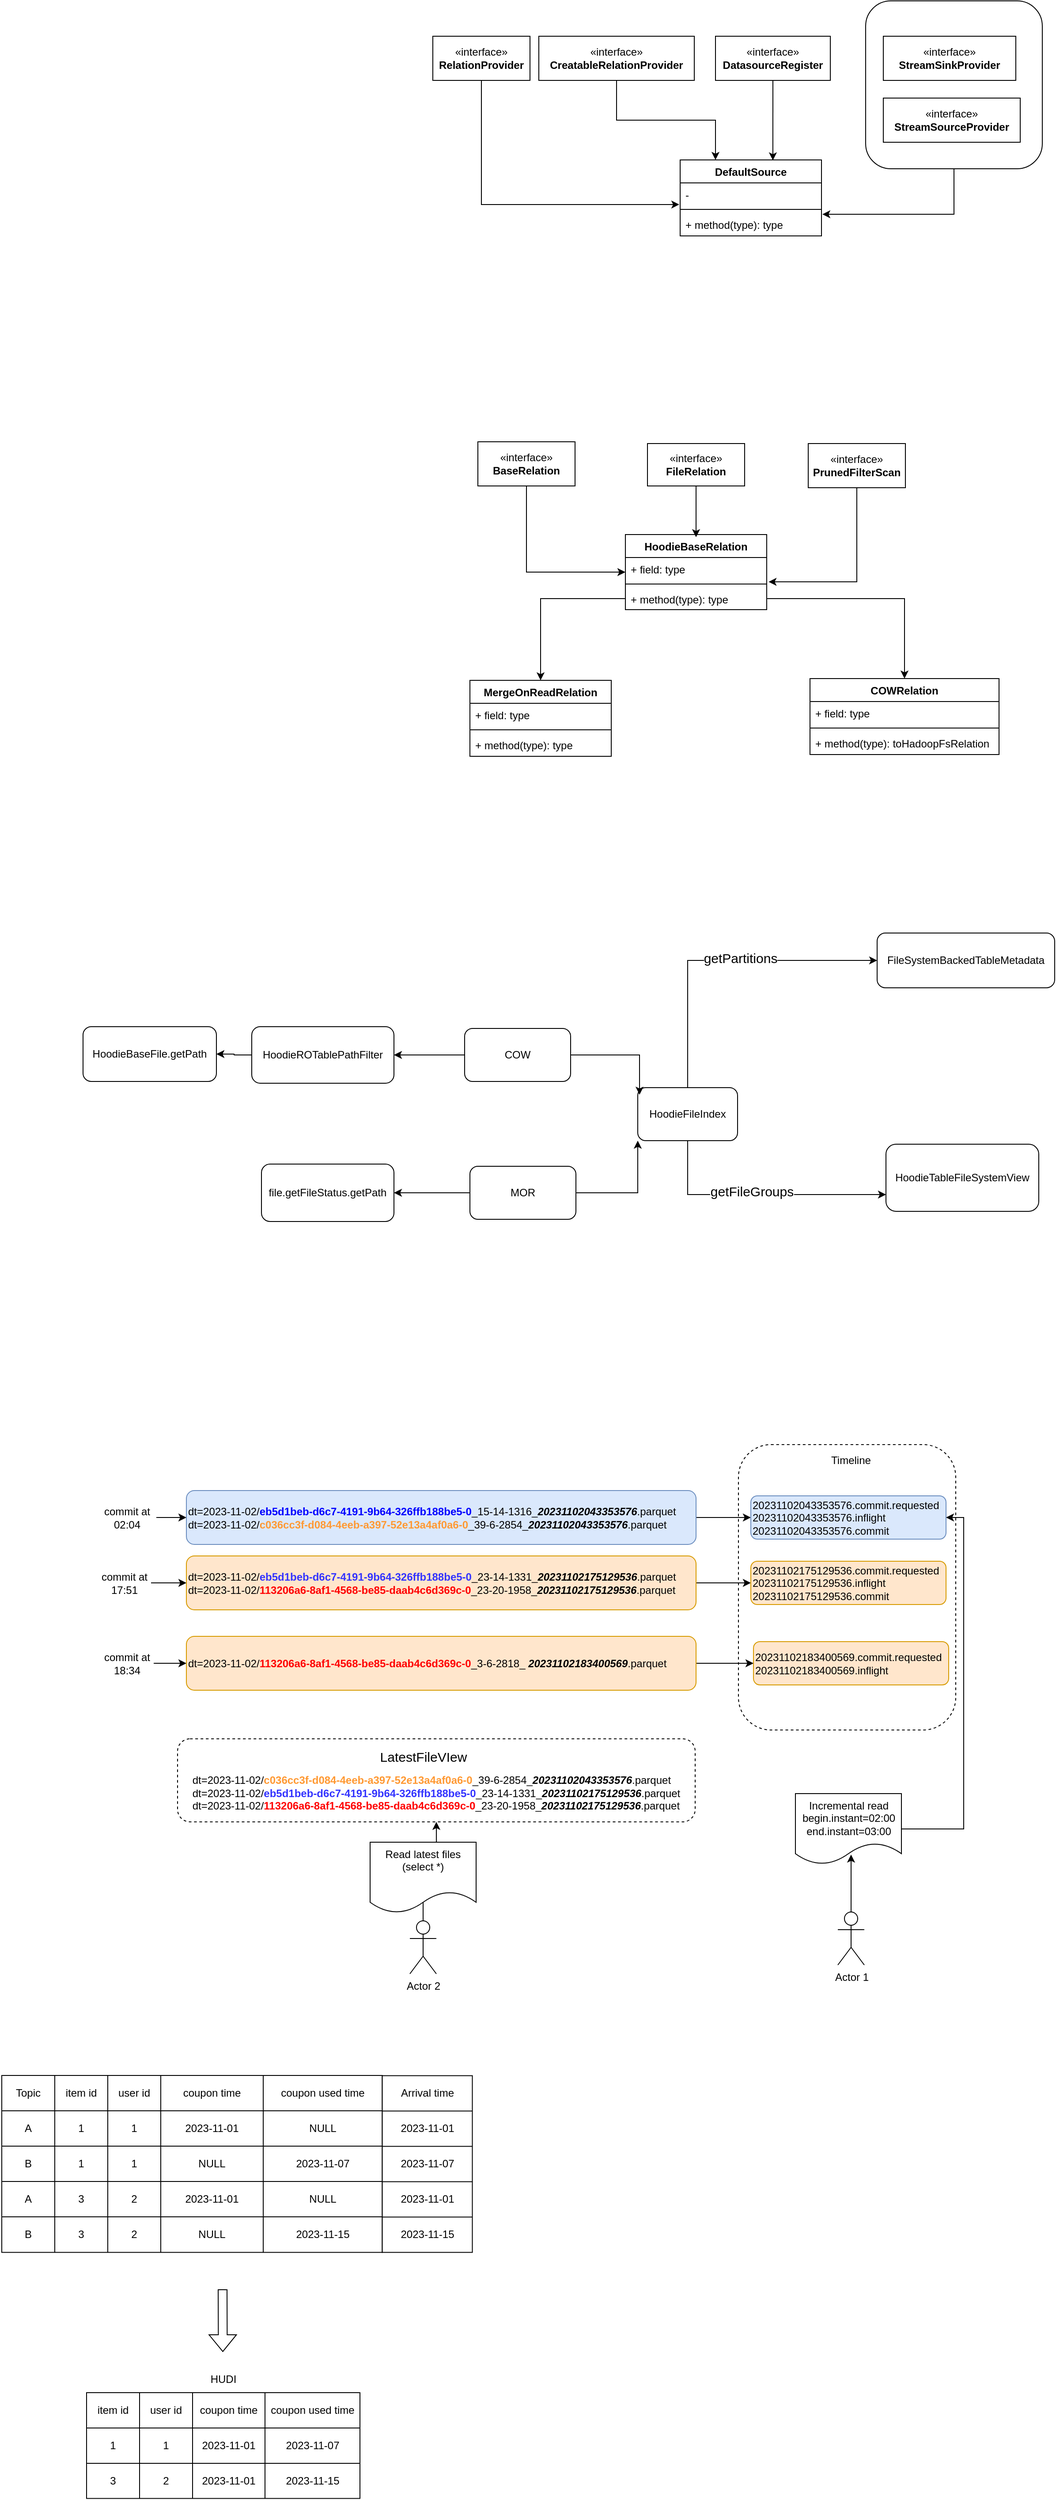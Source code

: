 <mxfile version="22.1.11" type="github">
  <diagram name="Page-1" id="tiECHeyfkjVGIfnojf0j">
    <mxGraphModel dx="2106" dy="826" grid="0" gridSize="10" guides="1" tooltips="1" connect="1" arrows="1" fold="1" page="0" pageScale="1" pageWidth="827" pageHeight="1169" math="0" shadow="0">
      <root>
        <mxCell id="0" />
        <mxCell id="1" parent="0" />
        <mxCell id="Tdacc3HMmwEFYGfO9WcQ-4" value="" style="rounded=1;whiteSpace=wrap;html=1;dashed=1;" parent="1" vertex="1">
          <mxGeometry x="426" y="1754" width="246" height="323" as="geometry" />
        </mxCell>
        <mxCell id="netaxYqDcQG4w5ra4QfN-16" style="edgeStyle=orthogonalEdgeStyle;rounded=0;orthogonalLoop=1;jettySize=auto;html=1;entryX=1.006;entryY=0.058;entryDx=0;entryDy=0;entryPerimeter=0;" parent="1" source="netaxYqDcQG4w5ra4QfN-15" target="netaxYqDcQG4w5ra4QfN-4" edge="1">
          <mxGeometry relative="1" as="geometry" />
        </mxCell>
        <mxCell id="netaxYqDcQG4w5ra4QfN-15" value="" style="rounded=1;whiteSpace=wrap;html=1;" parent="1" vertex="1">
          <mxGeometry x="570" y="120" width="200" height="190" as="geometry" />
        </mxCell>
        <mxCell id="netaxYqDcQG4w5ra4QfN-1" value="DefaultSource" style="swimlane;fontStyle=1;align=center;verticalAlign=top;childLayout=stackLayout;horizontal=1;startSize=26;horizontalStack=0;resizeParent=1;resizeParentMax=0;resizeLast=0;collapsible=1;marginBottom=0;whiteSpace=wrap;html=1;" parent="1" vertex="1">
          <mxGeometry x="360" y="300" width="160" height="86" as="geometry">
            <mxRectangle x="290" y="150" width="120" height="30" as="alternateBounds" />
          </mxGeometry>
        </mxCell>
        <mxCell id="netaxYqDcQG4w5ra4QfN-2" value="-" style="text;strokeColor=none;fillColor=none;align=left;verticalAlign=top;spacingLeft=4;spacingRight=4;overflow=hidden;rotatable=0;points=[[0,0.5],[1,0.5]];portConstraint=eastwest;whiteSpace=wrap;html=1;" parent="netaxYqDcQG4w5ra4QfN-1" vertex="1">
          <mxGeometry y="26" width="160" height="26" as="geometry" />
        </mxCell>
        <mxCell id="netaxYqDcQG4w5ra4QfN-3" value="" style="line;strokeWidth=1;fillColor=none;align=left;verticalAlign=middle;spacingTop=-1;spacingLeft=3;spacingRight=3;rotatable=0;labelPosition=right;points=[];portConstraint=eastwest;strokeColor=inherit;" parent="netaxYqDcQG4w5ra4QfN-1" vertex="1">
          <mxGeometry y="52" width="160" height="8" as="geometry" />
        </mxCell>
        <mxCell id="netaxYqDcQG4w5ra4QfN-4" value="+ method(type): type" style="text;strokeColor=none;fillColor=none;align=left;verticalAlign=top;spacingLeft=4;spacingRight=4;overflow=hidden;rotatable=0;points=[[0,0.5],[1,0.5]];portConstraint=eastwest;whiteSpace=wrap;html=1;" parent="netaxYqDcQG4w5ra4QfN-1" vertex="1">
          <mxGeometry y="60" width="160" height="26" as="geometry" />
        </mxCell>
        <mxCell id="netaxYqDcQG4w5ra4QfN-12" style="edgeStyle=orthogonalEdgeStyle;rounded=0;orthogonalLoop=1;jettySize=auto;html=1;exitX=0.5;exitY=1;exitDx=0;exitDy=0;entryX=-0.006;entryY=0.942;entryDx=0;entryDy=0;entryPerimeter=0;" parent="1" source="netaxYqDcQG4w5ra4QfN-5" target="netaxYqDcQG4w5ra4QfN-2" edge="1">
          <mxGeometry relative="1" as="geometry" />
        </mxCell>
        <mxCell id="netaxYqDcQG4w5ra4QfN-5" value="«interface»&lt;br&gt;&lt;b&gt;RelationProvider&lt;/b&gt;" style="html=1;whiteSpace=wrap;" parent="1" vertex="1">
          <mxGeometry x="80" y="160" width="110" height="50" as="geometry" />
        </mxCell>
        <mxCell id="netaxYqDcQG4w5ra4QfN-13" style="edgeStyle=orthogonalEdgeStyle;rounded=0;orthogonalLoop=1;jettySize=auto;html=1;exitX=0.5;exitY=1;exitDx=0;exitDy=0;entryX=0.25;entryY=0;entryDx=0;entryDy=0;" parent="1" source="netaxYqDcQG4w5ra4QfN-6" target="netaxYqDcQG4w5ra4QfN-1" edge="1">
          <mxGeometry relative="1" as="geometry" />
        </mxCell>
        <mxCell id="netaxYqDcQG4w5ra4QfN-6" value="«interface»&lt;br&gt;&lt;b&gt;CreatableRelationProvider&lt;/b&gt;" style="html=1;whiteSpace=wrap;" parent="1" vertex="1">
          <mxGeometry x="200" y="160" width="176" height="50" as="geometry" />
        </mxCell>
        <mxCell id="netaxYqDcQG4w5ra4QfN-9" value="«interface»&lt;br&gt;&lt;b&gt;StreamSourceProvider&lt;/b&gt;" style="html=1;whiteSpace=wrap;" parent="1" vertex="1">
          <mxGeometry x="590" y="230" width="155" height="50" as="geometry" />
        </mxCell>
        <mxCell id="netaxYqDcQG4w5ra4QfN-10" value="«interface»&lt;br&gt;&lt;b&gt;StreamSinkProvider&lt;/b&gt;" style="html=1;whiteSpace=wrap;" parent="1" vertex="1">
          <mxGeometry x="590" y="160" width="150" height="50" as="geometry" />
        </mxCell>
        <mxCell id="netaxYqDcQG4w5ra4QfN-14" style="edgeStyle=orthogonalEdgeStyle;rounded=0;orthogonalLoop=1;jettySize=auto;html=1;exitX=0.5;exitY=1;exitDx=0;exitDy=0;entryX=0.656;entryY=0.006;entryDx=0;entryDy=0;entryPerimeter=0;" parent="1" source="netaxYqDcQG4w5ra4QfN-11" target="netaxYqDcQG4w5ra4QfN-1" edge="1">
          <mxGeometry relative="1" as="geometry" />
        </mxCell>
        <mxCell id="netaxYqDcQG4w5ra4QfN-11" value="«interface»&lt;br&gt;&lt;b&gt;DatasourceRegister&lt;/b&gt;" style="html=1;whiteSpace=wrap;" parent="1" vertex="1">
          <mxGeometry x="400" y="160" width="130" height="50" as="geometry" />
        </mxCell>
        <mxCell id="netaxYqDcQG4w5ra4QfN-17" value="HoodieBaseRelation" style="swimlane;fontStyle=1;align=center;verticalAlign=top;childLayout=stackLayout;horizontal=1;startSize=26;horizontalStack=0;resizeParent=1;resizeParentMax=0;resizeLast=0;collapsible=1;marginBottom=0;whiteSpace=wrap;html=1;" parent="1" vertex="1">
          <mxGeometry x="298" y="724" width="160" height="85" as="geometry" />
        </mxCell>
        <mxCell id="netaxYqDcQG4w5ra4QfN-18" value="+ field: type" style="text;strokeColor=none;fillColor=none;align=left;verticalAlign=top;spacingLeft=4;spacingRight=4;overflow=hidden;rotatable=0;points=[[0,0.5],[1,0.5]];portConstraint=eastwest;whiteSpace=wrap;html=1;" parent="netaxYqDcQG4w5ra4QfN-17" vertex="1">
          <mxGeometry y="26" width="160" height="26" as="geometry" />
        </mxCell>
        <mxCell id="netaxYqDcQG4w5ra4QfN-19" value="" style="line;strokeWidth=1;fillColor=none;align=left;verticalAlign=middle;spacingTop=-1;spacingLeft=3;spacingRight=3;rotatable=0;labelPosition=right;points=[];portConstraint=eastwest;strokeColor=inherit;" parent="netaxYqDcQG4w5ra4QfN-17" vertex="1">
          <mxGeometry y="52" width="160" height="8" as="geometry" />
        </mxCell>
        <mxCell id="netaxYqDcQG4w5ra4QfN-20" value="+ method(type): type" style="text;strokeColor=none;fillColor=none;align=left;verticalAlign=top;spacingLeft=4;spacingRight=4;overflow=hidden;rotatable=0;points=[[0,0.5],[1,0.5]];portConstraint=eastwest;whiteSpace=wrap;html=1;" parent="netaxYqDcQG4w5ra4QfN-17" vertex="1">
          <mxGeometry y="60" width="160" height="25" as="geometry" />
        </mxCell>
        <mxCell id="netaxYqDcQG4w5ra4QfN-24" style="edgeStyle=orthogonalEdgeStyle;rounded=0;orthogonalLoop=1;jettySize=auto;html=1;exitX=0.5;exitY=1;exitDx=0;exitDy=0;entryX=0;entryY=0.5;entryDx=0;entryDy=0;" parent="1" source="netaxYqDcQG4w5ra4QfN-21" target="netaxYqDcQG4w5ra4QfN-17" edge="1">
          <mxGeometry relative="1" as="geometry" />
        </mxCell>
        <mxCell id="netaxYqDcQG4w5ra4QfN-21" value="«interface»&lt;br&gt;&lt;b&gt;BaseRelation&lt;/b&gt;" style="html=1;whiteSpace=wrap;" parent="1" vertex="1">
          <mxGeometry x="131" y="619" width="110" height="50" as="geometry" />
        </mxCell>
        <mxCell id="netaxYqDcQG4w5ra4QfN-25" value="" style="edgeStyle=orthogonalEdgeStyle;rounded=0;orthogonalLoop=1;jettySize=auto;html=1;" parent="1" source="netaxYqDcQG4w5ra4QfN-22" edge="1">
          <mxGeometry relative="1" as="geometry">
            <mxPoint x="378" y="727" as="targetPoint" />
          </mxGeometry>
        </mxCell>
        <mxCell id="netaxYqDcQG4w5ra4QfN-22" value="«interface»&lt;br&gt;&lt;b&gt;FileRelation&lt;/b&gt;" style="html=1;whiteSpace=wrap;" parent="1" vertex="1">
          <mxGeometry x="323" y="621" width="110" height="48" as="geometry" />
        </mxCell>
        <mxCell id="netaxYqDcQG4w5ra4QfN-26" style="edgeStyle=orthogonalEdgeStyle;rounded=0;orthogonalLoop=1;jettySize=auto;html=1;entryX=1.013;entryY=1.058;entryDx=0;entryDy=0;entryPerimeter=0;" parent="1" source="netaxYqDcQG4w5ra4QfN-23" target="netaxYqDcQG4w5ra4QfN-18" edge="1">
          <mxGeometry relative="1" as="geometry" />
        </mxCell>
        <mxCell id="netaxYqDcQG4w5ra4QfN-23" value="«interface»&lt;br&gt;&lt;b&gt;PrunedFilterScan&lt;/b&gt;" style="html=1;whiteSpace=wrap;" parent="1" vertex="1">
          <mxGeometry x="505" y="621" width="110" height="50" as="geometry" />
        </mxCell>
        <mxCell id="netaxYqDcQG4w5ra4QfN-31" value="MergeOnReadRelation" style="swimlane;fontStyle=1;align=center;verticalAlign=top;childLayout=stackLayout;horizontal=1;startSize=26;horizontalStack=0;resizeParent=1;resizeParentMax=0;resizeLast=0;collapsible=1;marginBottom=0;whiteSpace=wrap;html=1;" parent="1" vertex="1">
          <mxGeometry x="122" y="889" width="160" height="86" as="geometry" />
        </mxCell>
        <mxCell id="netaxYqDcQG4w5ra4QfN-32" value="+ field: type" style="text;strokeColor=none;fillColor=none;align=left;verticalAlign=top;spacingLeft=4;spacingRight=4;overflow=hidden;rotatable=0;points=[[0,0.5],[1,0.5]];portConstraint=eastwest;whiteSpace=wrap;html=1;" parent="netaxYqDcQG4w5ra4QfN-31" vertex="1">
          <mxGeometry y="26" width="160" height="26" as="geometry" />
        </mxCell>
        <mxCell id="netaxYqDcQG4w5ra4QfN-33" value="" style="line;strokeWidth=1;fillColor=none;align=left;verticalAlign=middle;spacingTop=-1;spacingLeft=3;spacingRight=3;rotatable=0;labelPosition=right;points=[];portConstraint=eastwest;strokeColor=inherit;" parent="netaxYqDcQG4w5ra4QfN-31" vertex="1">
          <mxGeometry y="52" width="160" height="8" as="geometry" />
        </mxCell>
        <mxCell id="netaxYqDcQG4w5ra4QfN-34" value="+ method(type): type" style="text;strokeColor=none;fillColor=none;align=left;verticalAlign=top;spacingLeft=4;spacingRight=4;overflow=hidden;rotatable=0;points=[[0,0.5],[1,0.5]];portConstraint=eastwest;whiteSpace=wrap;html=1;" parent="netaxYqDcQG4w5ra4QfN-31" vertex="1">
          <mxGeometry y="60" width="160" height="26" as="geometry" />
        </mxCell>
        <mxCell id="netaxYqDcQG4w5ra4QfN-35" value="COWRelation" style="swimlane;fontStyle=1;align=center;verticalAlign=top;childLayout=stackLayout;horizontal=1;startSize=26;horizontalStack=0;resizeParent=1;resizeParentMax=0;resizeLast=0;collapsible=1;marginBottom=0;whiteSpace=wrap;html=1;" parent="1" vertex="1">
          <mxGeometry x="507" y="887" width="214" height="86" as="geometry" />
        </mxCell>
        <mxCell id="netaxYqDcQG4w5ra4QfN-36" value="+ field: type" style="text;strokeColor=none;fillColor=none;align=left;verticalAlign=top;spacingLeft=4;spacingRight=4;overflow=hidden;rotatable=0;points=[[0,0.5],[1,0.5]];portConstraint=eastwest;whiteSpace=wrap;html=1;" parent="netaxYqDcQG4w5ra4QfN-35" vertex="1">
          <mxGeometry y="26" width="214" height="26" as="geometry" />
        </mxCell>
        <mxCell id="netaxYqDcQG4w5ra4QfN-37" value="" style="line;strokeWidth=1;fillColor=none;align=left;verticalAlign=middle;spacingTop=-1;spacingLeft=3;spacingRight=3;rotatable=0;labelPosition=right;points=[];portConstraint=eastwest;strokeColor=inherit;" parent="netaxYqDcQG4w5ra4QfN-35" vertex="1">
          <mxGeometry y="52" width="214" height="8" as="geometry" />
        </mxCell>
        <mxCell id="netaxYqDcQG4w5ra4QfN-38" value="+ method(type): toHadoopFsRelation" style="text;strokeColor=none;fillColor=none;align=left;verticalAlign=top;spacingLeft=4;spacingRight=4;overflow=hidden;rotatable=0;points=[[0,0.5],[1,0.5]];portConstraint=eastwest;whiteSpace=wrap;html=1;" parent="netaxYqDcQG4w5ra4QfN-35" vertex="1">
          <mxGeometry y="60" width="214" height="26" as="geometry" />
        </mxCell>
        <mxCell id="netaxYqDcQG4w5ra4QfN-39" style="edgeStyle=orthogonalEdgeStyle;rounded=0;orthogonalLoop=1;jettySize=auto;html=1;entryX=0.5;entryY=0;entryDx=0;entryDy=0;" parent="1" source="netaxYqDcQG4w5ra4QfN-20" target="netaxYqDcQG4w5ra4QfN-31" edge="1">
          <mxGeometry relative="1" as="geometry" />
        </mxCell>
        <mxCell id="netaxYqDcQG4w5ra4QfN-40" style="edgeStyle=orthogonalEdgeStyle;rounded=0;orthogonalLoop=1;jettySize=auto;html=1;entryX=0.5;entryY=0;entryDx=0;entryDy=0;" parent="1" source="netaxYqDcQG4w5ra4QfN-20" target="netaxYqDcQG4w5ra4QfN-35" edge="1">
          <mxGeometry relative="1" as="geometry" />
        </mxCell>
        <mxCell id="dIrrSNGoWT9D_Zn7d_qB-4" style="edgeStyle=orthogonalEdgeStyle;rounded=0;orthogonalLoop=1;jettySize=auto;html=1;entryX=0;entryY=0.5;entryDx=0;entryDy=0;exitX=0.5;exitY=0;exitDx=0;exitDy=0;" parent="1" source="dIrrSNGoWT9D_Zn7d_qB-2" target="dIrrSNGoWT9D_Zn7d_qB-3" edge="1">
          <mxGeometry relative="1" as="geometry" />
        </mxCell>
        <mxCell id="dIrrSNGoWT9D_Zn7d_qB-5" value="&lt;font style=&quot;font-size: 15px;&quot;&gt;getPartitions&lt;/font&gt;" style="edgeLabel;html=1;align=center;verticalAlign=middle;resizable=0;points=[];" parent="dIrrSNGoWT9D_Zn7d_qB-4" vertex="1" connectable="0">
          <mxGeometry x="0.136" relative="1" as="geometry">
            <mxPoint y="-3" as="offset" />
          </mxGeometry>
        </mxCell>
        <mxCell id="dIrrSNGoWT9D_Zn7d_qB-18" style="edgeStyle=orthogonalEdgeStyle;rounded=0;orthogonalLoop=1;jettySize=auto;html=1;entryX=0;entryY=0.75;entryDx=0;entryDy=0;exitX=0.5;exitY=1;exitDx=0;exitDy=0;" parent="1" source="dIrrSNGoWT9D_Zn7d_qB-2" target="dIrrSNGoWT9D_Zn7d_qB-17" edge="1">
          <mxGeometry relative="1" as="geometry" />
        </mxCell>
        <mxCell id="dIrrSNGoWT9D_Zn7d_qB-19" value="&lt;font style=&quot;font-size: 15px;&quot;&gt;getFileGroups&lt;/font&gt;" style="edgeLabel;html=1;align=center;verticalAlign=middle;resizable=0;points=[];" parent="dIrrSNGoWT9D_Zn7d_qB-18" vertex="1" connectable="0">
          <mxGeometry x="0.04" relative="1" as="geometry">
            <mxPoint x="-15" y="-4" as="offset" />
          </mxGeometry>
        </mxCell>
        <mxCell id="dIrrSNGoWT9D_Zn7d_qB-2" value="HoodieFileIndex" style="rounded=1;whiteSpace=wrap;html=1;" parent="1" vertex="1">
          <mxGeometry x="312" y="1350" width="113" height="60" as="geometry" />
        </mxCell>
        <mxCell id="dIrrSNGoWT9D_Zn7d_qB-3" value="FileSystemBackedTableMetadata" style="rounded=1;whiteSpace=wrap;html=1;" parent="1" vertex="1">
          <mxGeometry x="583" y="1175" width="201" height="62" as="geometry" />
        </mxCell>
        <mxCell id="dIrrSNGoWT9D_Zn7d_qB-10" style="edgeStyle=orthogonalEdgeStyle;rounded=0;orthogonalLoop=1;jettySize=auto;html=1;entryX=1;entryY=0.5;entryDx=0;entryDy=0;" parent="1" source="dIrrSNGoWT9D_Zn7d_qB-6" target="dIrrSNGoWT9D_Zn7d_qB-9" edge="1">
          <mxGeometry relative="1" as="geometry" />
        </mxCell>
        <mxCell id="dIrrSNGoWT9D_Zn7d_qB-11" style="edgeStyle=orthogonalEdgeStyle;rounded=0;orthogonalLoop=1;jettySize=auto;html=1;entryX=0.018;entryY=0.133;entryDx=0;entryDy=0;entryPerimeter=0;" parent="1" source="dIrrSNGoWT9D_Zn7d_qB-6" target="dIrrSNGoWT9D_Zn7d_qB-2" edge="1">
          <mxGeometry relative="1" as="geometry" />
        </mxCell>
        <mxCell id="dIrrSNGoWT9D_Zn7d_qB-6" value="COW" style="rounded=1;whiteSpace=wrap;html=1;" parent="1" vertex="1">
          <mxGeometry x="116" y="1283" width="120" height="60" as="geometry" />
        </mxCell>
        <mxCell id="dIrrSNGoWT9D_Zn7d_qB-12" style="edgeStyle=orthogonalEdgeStyle;rounded=0;orthogonalLoop=1;jettySize=auto;html=1;entryX=0;entryY=1;entryDx=0;entryDy=0;" parent="1" source="dIrrSNGoWT9D_Zn7d_qB-7" target="dIrrSNGoWT9D_Zn7d_qB-2" edge="1">
          <mxGeometry relative="1" as="geometry" />
        </mxCell>
        <mxCell id="dIrrSNGoWT9D_Zn7d_qB-16" style="edgeStyle=orthogonalEdgeStyle;rounded=0;orthogonalLoop=1;jettySize=auto;html=1;entryX=1;entryY=0.5;entryDx=0;entryDy=0;" parent="1" source="dIrrSNGoWT9D_Zn7d_qB-7" target="dIrrSNGoWT9D_Zn7d_qB-15" edge="1">
          <mxGeometry relative="1" as="geometry" />
        </mxCell>
        <mxCell id="dIrrSNGoWT9D_Zn7d_qB-7" value="MOR" style="rounded=1;whiteSpace=wrap;html=1;" parent="1" vertex="1">
          <mxGeometry x="122" y="1439" width="120" height="60" as="geometry" />
        </mxCell>
        <mxCell id="dIrrSNGoWT9D_Zn7d_qB-14" style="edgeStyle=orthogonalEdgeStyle;rounded=0;orthogonalLoop=1;jettySize=auto;html=1;" parent="1" source="dIrrSNGoWT9D_Zn7d_qB-9" target="dIrrSNGoWT9D_Zn7d_qB-13" edge="1">
          <mxGeometry relative="1" as="geometry" />
        </mxCell>
        <mxCell id="dIrrSNGoWT9D_Zn7d_qB-9" value="HoodieROTablePathFilter" style="rounded=1;whiteSpace=wrap;html=1;" parent="1" vertex="1">
          <mxGeometry x="-125" y="1281" width="161" height="64" as="geometry" />
        </mxCell>
        <mxCell id="dIrrSNGoWT9D_Zn7d_qB-13" value="HoodieBaseFile.getPath" style="rounded=1;whiteSpace=wrap;html=1;" parent="1" vertex="1">
          <mxGeometry x="-316" y="1281" width="151" height="62" as="geometry" />
        </mxCell>
        <mxCell id="dIrrSNGoWT9D_Zn7d_qB-15" value="file.getFileStatus.getPath" style="rounded=1;whiteSpace=wrap;html=1;" parent="1" vertex="1">
          <mxGeometry x="-114" y="1436.5" width="150" height="65" as="geometry" />
        </mxCell>
        <mxCell id="dIrrSNGoWT9D_Zn7d_qB-17" value="HoodieTableFileSystemView" style="rounded=1;whiteSpace=wrap;html=1;" parent="1" vertex="1">
          <mxGeometry x="593" y="1414" width="173" height="76" as="geometry" />
        </mxCell>
        <mxCell id="Tdacc3HMmwEFYGfO9WcQ-13" value="" style="edgeStyle=orthogonalEdgeStyle;rounded=0;orthogonalLoop=1;jettySize=auto;html=1;" parent="1" source="Tdacc3HMmwEFYGfO9WcQ-2" target="Tdacc3HMmwEFYGfO9WcQ-5" edge="1">
          <mxGeometry relative="1" as="geometry" />
        </mxCell>
        <mxCell id="Tdacc3HMmwEFYGfO9WcQ-2" value="dt=2023-11-02/&lt;font color=&quot;#0000ff&quot;&gt;&lt;b&gt;eb5d1beb-d6c7-4191-9b64-326ffb188be5-0&lt;/b&gt;&lt;/font&gt;_15-14-1316_&lt;i&gt;&lt;b&gt;20231102043353576&lt;/b&gt;&lt;/i&gt;.parquet&lt;br&gt;dt=2023-11-02/&lt;b&gt;&lt;font color=&quot;#ff9933&quot;&gt;c036cc3f-d084-4eeb-a397-52e13a4af0a6-0&lt;/font&gt;&lt;/b&gt;_39-6-2854_&lt;i&gt;&lt;b&gt;20231102043353576&lt;/b&gt;&lt;/i&gt;.parquet" style="rounded=1;whiteSpace=wrap;html=1;align=left;fillColor=#dae8fc;strokeColor=#6c8ebf;" parent="1" vertex="1">
          <mxGeometry x="-199" y="1806" width="577" height="61" as="geometry" />
        </mxCell>
        <mxCell id="Tdacc3HMmwEFYGfO9WcQ-12" value="" style="edgeStyle=orthogonalEdgeStyle;rounded=0;orthogonalLoop=1;jettySize=auto;html=1;" parent="1" source="Tdacc3HMmwEFYGfO9WcQ-3" target="Tdacc3HMmwEFYGfO9WcQ-6" edge="1">
          <mxGeometry relative="1" as="geometry" />
        </mxCell>
        <mxCell id="Tdacc3HMmwEFYGfO9WcQ-3" value="dt=2023-11-02/&lt;b&gt;&lt;font color=&quot;#3333ff&quot;&gt;eb5d1beb-d6c7-4191-9b64-326ffb188be5-0&lt;/font&gt;&lt;/b&gt;_23-14-1331_&lt;b&gt;&lt;i&gt;20231102175129536&lt;/i&gt;&lt;/b&gt;.parquet&lt;br&gt;dt=2023-11-02/&lt;b&gt;&lt;font color=&quot;#ff0000&quot;&gt;113206a6-8af1-4568-be85-daab4c6d369c-0&lt;/font&gt;&lt;/b&gt;_23-20-1958_&lt;b&gt;&lt;i&gt;20231102175129536&lt;/i&gt;&lt;/b&gt;.parquet" style="rounded=1;whiteSpace=wrap;html=1;align=left;fillColor=#ffe6cc;strokeColor=#d79b00;" parent="1" vertex="1">
          <mxGeometry x="-199" y="1880" width="577" height="61" as="geometry" />
        </mxCell>
        <mxCell id="Tdacc3HMmwEFYGfO9WcQ-5" value="20231102043353576.commit.requested&lt;br&gt;20231102043353576.inflight&lt;br&gt;20231102043353576.commit" style="rounded=1;whiteSpace=wrap;html=1;align=left;fillColor=#dae8fc;strokeColor=#6c8ebf;" parent="1" vertex="1">
          <mxGeometry x="440" y="1812" width="221" height="49" as="geometry" />
        </mxCell>
        <mxCell id="Tdacc3HMmwEFYGfO9WcQ-6" value="20231102175129536.commit.requested&lt;br&gt;20231102175129536.inflight&lt;br&gt;20231102175129536.commit" style="rounded=1;whiteSpace=wrap;html=1;align=left;fillColor=#ffe6cc;strokeColor=#d79b00;" parent="1" vertex="1">
          <mxGeometry x="440" y="1886" width="221" height="49" as="geometry" />
        </mxCell>
        <mxCell id="Tdacc3HMmwEFYGfO9WcQ-7" value="Timeline" style="text;html=1;strokeColor=none;fillColor=none;align=center;verticalAlign=middle;whiteSpace=wrap;rounded=0;" parent="1" vertex="1">
          <mxGeometry x="505" y="1757" width="97" height="30" as="geometry" />
        </mxCell>
        <mxCell id="Tdacc3HMmwEFYGfO9WcQ-9" style="edgeStyle=orthogonalEdgeStyle;rounded=0;orthogonalLoop=1;jettySize=auto;html=1;exitX=1;exitY=0.5;exitDx=0;exitDy=0;entryX=0;entryY=0.5;entryDx=0;entryDy=0;" parent="1" source="Tdacc3HMmwEFYGfO9WcQ-8" target="Tdacc3HMmwEFYGfO9WcQ-3" edge="1">
          <mxGeometry relative="1" as="geometry" />
        </mxCell>
        <mxCell id="Tdacc3HMmwEFYGfO9WcQ-8" value="commit at 17:51" style="text;html=1;strokeColor=none;fillColor=none;align=center;verticalAlign=middle;whiteSpace=wrap;rounded=0;" parent="1" vertex="1">
          <mxGeometry x="-299" y="1895.5" width="60" height="30" as="geometry" />
        </mxCell>
        <mxCell id="Tdacc3HMmwEFYGfO9WcQ-11" value="" style="edgeStyle=orthogonalEdgeStyle;rounded=0;orthogonalLoop=1;jettySize=auto;html=1;" parent="1" source="Tdacc3HMmwEFYGfO9WcQ-10" target="Tdacc3HMmwEFYGfO9WcQ-2" edge="1">
          <mxGeometry relative="1" as="geometry" />
        </mxCell>
        <mxCell id="Tdacc3HMmwEFYGfO9WcQ-10" value="commit at 02:04" style="text;html=1;strokeColor=none;fillColor=none;align=center;verticalAlign=middle;whiteSpace=wrap;rounded=0;" parent="1" vertex="1">
          <mxGeometry x="-299" y="1821.5" width="66" height="30" as="geometry" />
        </mxCell>
        <mxCell id="Tdacc3HMmwEFYGfO9WcQ-16" value="" style="edgeStyle=orthogonalEdgeStyle;rounded=0;orthogonalLoop=1;jettySize=auto;html=1;" parent="1" source="Tdacc3HMmwEFYGfO9WcQ-14" edge="1">
          <mxGeometry relative="1" as="geometry">
            <mxPoint x="553.5" y="2218" as="targetPoint" />
          </mxGeometry>
        </mxCell>
        <mxCell id="Tdacc3HMmwEFYGfO9WcQ-14" value="Actor 1" style="shape=umlActor;verticalLabelPosition=bottom;verticalAlign=top;html=1;" parent="1" vertex="1">
          <mxGeometry x="538.5" y="2283" width="30" height="60" as="geometry" />
        </mxCell>
        <mxCell id="Tdacc3HMmwEFYGfO9WcQ-28" style="edgeStyle=orthogonalEdgeStyle;rounded=0;orthogonalLoop=1;jettySize=auto;html=1;entryX=1;entryY=0.5;entryDx=0;entryDy=0;" parent="1" source="Tdacc3HMmwEFYGfO9WcQ-15" target="Tdacc3HMmwEFYGfO9WcQ-5" edge="1">
          <mxGeometry relative="1" as="geometry">
            <Array as="points">
              <mxPoint x="681" y="2189" />
              <mxPoint x="681" y="1837" />
            </Array>
          </mxGeometry>
        </mxCell>
        <mxCell id="Tdacc3HMmwEFYGfO9WcQ-15" value="Incremental read&lt;br&gt;begin.instant=02:00&lt;br&gt;end.instant=03:00" style="shape=document;whiteSpace=wrap;html=1;boundedLbl=1;verticalAlign=top;" parent="1" vertex="1">
          <mxGeometry x="490.5" y="2149" width="120" height="80" as="geometry" />
        </mxCell>
        <mxCell id="Tdacc3HMmwEFYGfO9WcQ-26" value="" style="edgeStyle=orthogonalEdgeStyle;rounded=0;orthogonalLoop=1;jettySize=auto;html=1;" parent="1" source="Tdacc3HMmwEFYGfO9WcQ-20" target="Tdacc3HMmwEFYGfO9WcQ-24" edge="1">
          <mxGeometry relative="1" as="geometry" />
        </mxCell>
        <mxCell id="Tdacc3HMmwEFYGfO9WcQ-20" value="Actor 2" style="shape=umlActor;verticalLabelPosition=bottom;verticalAlign=top;html=1;" parent="1" vertex="1">
          <mxGeometry x="54" y="2293" width="30" height="60" as="geometry" />
        </mxCell>
        <mxCell id="Tdacc3HMmwEFYGfO9WcQ-23" value="Read latest files&lt;br&gt;(select *)" style="shape=document;whiteSpace=wrap;html=1;boundedLbl=1;verticalAlign=top;" parent="1" vertex="1">
          <mxGeometry x="9" y="2204" width="120" height="80" as="geometry" />
        </mxCell>
        <mxCell id="Tdacc3HMmwEFYGfO9WcQ-24" value="&lt;div style=&quot;text-align: left;&quot;&gt;&lt;span style=&quot;background-color: initial;&quot;&gt;&lt;br&gt;&lt;/span&gt;&lt;/div&gt;&lt;div style=&quot;text-align: left;&quot;&gt;&lt;span style=&quot;background-color: initial;&quot;&gt;&lt;br&gt;&lt;/span&gt;&lt;/div&gt;&lt;div style=&quot;text-align: left;&quot;&gt;&lt;br&gt;&lt;/div&gt;&lt;div style=&quot;text-align: left;&quot;&gt;&lt;span style=&quot;background-color: initial;&quot;&gt;dt=2023-11-02/&lt;/span&gt;&lt;b style=&quot;background-color: initial; border-color: var(--border-color);&quot;&gt;&lt;font style=&quot;border-color: var(--border-color);&quot; color=&quot;#ff9933&quot;&gt;c036cc3f-d084-4eeb-a397-52e13a4af0a6-0&lt;/font&gt;&lt;/b&gt;&lt;span style=&quot;background-color: initial;&quot;&gt;_39-6-2854_&lt;b&gt;&lt;i&gt;20231102043353576&lt;/i&gt;&lt;/b&gt;.parquet&lt;/span&gt;&lt;/div&gt;&lt;div style=&quot;text-align: left;&quot;&gt;&lt;span style=&quot;background-color: initial;&quot;&gt;dt=2023-11-02/&lt;/span&gt;&lt;b style=&quot;background-color: initial; border-color: var(--border-color);&quot;&gt;&lt;font style=&quot;border-color: var(--border-color);&quot; color=&quot;#3333ff&quot;&gt;eb5d1beb-d6c7-4191-9b64-326ffb188be5-0&lt;/font&gt;&lt;/b&gt;&lt;span style=&quot;background-color: initial;&quot;&gt;_23-14-1331_&lt;b&gt;&lt;i&gt;20231102175129536&lt;/i&gt;&lt;/b&gt;.parquet&lt;/span&gt;&lt;/div&gt;&lt;span style=&quot;&quot;&gt;&lt;div style=&quot;text-align: left;&quot;&gt;&lt;span style=&quot;background-color: initial;&quot;&gt;dt=2023-11-02/&lt;/span&gt;&lt;b style=&quot;background-color: initial; border-color: var(--border-color);&quot;&gt;&lt;font style=&quot;border-color: var(--border-color);&quot; color=&quot;#ff0000&quot;&gt;113206a6-8af1-4568-be85-daab4c6d369c-0&lt;/font&gt;&lt;/b&gt;&lt;span style=&quot;background-color: initial;&quot;&gt;_23-20-1958_&lt;b&gt;&lt;i&gt;20231102175129536&lt;/i&gt;&lt;/b&gt;.parquet&lt;/span&gt;&lt;/div&gt;&lt;/span&gt;&lt;span style=&quot;text-align: left;&quot;&gt;&lt;br&gt;&lt;/span&gt;" style="rounded=1;whiteSpace=wrap;html=1;dashed=1;" parent="1" vertex="1">
          <mxGeometry x="-209" y="2087" width="586" height="94" as="geometry" />
        </mxCell>
        <mxCell id="Tdacc3HMmwEFYGfO9WcQ-25" value="&lt;font style=&quot;font-size: 15px;&quot;&gt;LatestFileVIew&lt;/font&gt;" style="text;html=1;strokeColor=none;fillColor=none;align=center;verticalAlign=middle;whiteSpace=wrap;rounded=0;" parent="1" vertex="1">
          <mxGeometry x="17.5" y="2092" width="103" height="30" as="geometry" />
        </mxCell>
        <mxCell id="Tdacc3HMmwEFYGfO9WcQ-29" value="20231102183400569.commit.requested&lt;br&gt;20231102183400569.inflight" style="rounded=1;whiteSpace=wrap;html=1;align=left;fillColor=#ffe6cc;strokeColor=#d79b00;" parent="1" vertex="1">
          <mxGeometry x="443" y="1977" width="221" height="49" as="geometry" />
        </mxCell>
        <mxCell id="Tdacc3HMmwEFYGfO9WcQ-33" value="" style="edgeStyle=orthogonalEdgeStyle;rounded=0;orthogonalLoop=1;jettySize=auto;html=1;" parent="1" source="Tdacc3HMmwEFYGfO9WcQ-30" target="Tdacc3HMmwEFYGfO9WcQ-29" edge="1">
          <mxGeometry relative="1" as="geometry" />
        </mxCell>
        <mxCell id="Tdacc3HMmwEFYGfO9WcQ-30" value="dt=2023-11-02/&lt;b style=&quot;border-color: var(--border-color);&quot;&gt;&lt;font style=&quot;border-color: var(--border-color);&quot; color=&quot;#ff0000&quot;&gt;113206a6-8af1-4568-be85-daab4c6d369c-0&lt;/font&gt;&lt;/b&gt;_3-6-2818_&amp;nbsp;&lt;b&gt;&lt;i&gt;20231102183400569&lt;/i&gt;&lt;/b&gt;.parquet" style="rounded=1;whiteSpace=wrap;html=1;align=left;fillColor=#ffe6cc;strokeColor=#d79b00;" parent="1" vertex="1">
          <mxGeometry x="-199" y="1971" width="577" height="61" as="geometry" />
        </mxCell>
        <mxCell id="Tdacc3HMmwEFYGfO9WcQ-31" style="edgeStyle=orthogonalEdgeStyle;rounded=0;orthogonalLoop=1;jettySize=auto;html=1;exitX=1;exitY=0.5;exitDx=0;exitDy=0;entryX=0;entryY=0.5;entryDx=0;entryDy=0;" parent="1" source="Tdacc3HMmwEFYGfO9WcQ-32" target="Tdacc3HMmwEFYGfO9WcQ-30" edge="1">
          <mxGeometry relative="1" as="geometry" />
        </mxCell>
        <mxCell id="Tdacc3HMmwEFYGfO9WcQ-32" value="commit at 18:34" style="text;html=1;strokeColor=none;fillColor=none;align=center;verticalAlign=middle;whiteSpace=wrap;rounded=0;" parent="1" vertex="1">
          <mxGeometry x="-296" y="1986.5" width="60" height="30" as="geometry" />
        </mxCell>
        <mxCell id="Tdacc3HMmwEFYGfO9WcQ-56" value="" style="shape=table;startSize=0;container=1;collapsible=0;childLayout=tableLayout;" parent="1" vertex="1">
          <mxGeometry x="-408" y="2468" width="430.75" height="160" as="geometry" />
        </mxCell>
        <mxCell id="Tdacc3HMmwEFYGfO9WcQ-57" value="" style="shape=tableRow;horizontal=0;startSize=0;swimlaneHead=0;swimlaneBody=0;strokeColor=inherit;top=0;left=0;bottom=0;right=0;collapsible=0;dropTarget=0;fillColor=none;points=[[0,0.5],[1,0.5]];portConstraint=eastwest;" parent="Tdacc3HMmwEFYGfO9WcQ-56" vertex="1">
          <mxGeometry width="430.75" height="40" as="geometry" />
        </mxCell>
        <mxCell id="Tdacc3HMmwEFYGfO9WcQ-58" value="Topic" style="shape=partialRectangle;html=1;whiteSpace=wrap;connectable=0;strokeColor=inherit;overflow=hidden;fillColor=none;top=0;left=0;bottom=0;right=0;pointerEvents=1;" parent="Tdacc3HMmwEFYGfO9WcQ-57" vertex="1">
          <mxGeometry width="60" height="40" as="geometry">
            <mxRectangle width="60" height="40" as="alternateBounds" />
          </mxGeometry>
        </mxCell>
        <mxCell id="Tdacc3HMmwEFYGfO9WcQ-59" value="item id" style="shape=partialRectangle;html=1;whiteSpace=wrap;connectable=0;strokeColor=inherit;overflow=hidden;fillColor=none;top=0;left=0;bottom=0;right=0;pointerEvents=1;" parent="Tdacc3HMmwEFYGfO9WcQ-57" vertex="1">
          <mxGeometry x="60" width="60" height="40" as="geometry">
            <mxRectangle width="60" height="40" as="alternateBounds" />
          </mxGeometry>
        </mxCell>
        <mxCell id="Tdacc3HMmwEFYGfO9WcQ-60" value="user id" style="shape=partialRectangle;html=1;whiteSpace=wrap;connectable=0;strokeColor=inherit;overflow=hidden;fillColor=none;top=0;left=0;bottom=0;right=0;pointerEvents=1;" parent="Tdacc3HMmwEFYGfO9WcQ-57" vertex="1">
          <mxGeometry x="120" width="60" height="40" as="geometry">
            <mxRectangle width="60" height="40" as="alternateBounds" />
          </mxGeometry>
        </mxCell>
        <mxCell id="Tdacc3HMmwEFYGfO9WcQ-61" value="coupon time" style="shape=partialRectangle;html=1;whiteSpace=wrap;connectable=0;strokeColor=inherit;overflow=hidden;fillColor=none;top=0;left=0;bottom=0;right=0;pointerEvents=1;" parent="Tdacc3HMmwEFYGfO9WcQ-57" vertex="1">
          <mxGeometry x="180" width="116" height="40" as="geometry">
            <mxRectangle width="116" height="40" as="alternateBounds" />
          </mxGeometry>
        </mxCell>
        <mxCell id="Tdacc3HMmwEFYGfO9WcQ-62" value="coupon used time" style="shape=partialRectangle;html=1;whiteSpace=wrap;connectable=0;strokeColor=inherit;overflow=hidden;fillColor=none;top=0;left=0;bottom=0;right=0;pointerEvents=1;" parent="Tdacc3HMmwEFYGfO9WcQ-57" vertex="1">
          <mxGeometry x="296" width="135" height="40" as="geometry">
            <mxRectangle width="135" height="40" as="alternateBounds" />
          </mxGeometry>
        </mxCell>
        <mxCell id="Tdacc3HMmwEFYGfO9WcQ-63" value="" style="shape=tableRow;horizontal=0;startSize=0;swimlaneHead=0;swimlaneBody=0;strokeColor=inherit;top=0;left=0;bottom=0;right=0;collapsible=0;dropTarget=0;fillColor=none;points=[[0,0.5],[1,0.5]];portConstraint=eastwest;" parent="Tdacc3HMmwEFYGfO9WcQ-56" vertex="1">
          <mxGeometry y="40" width="430.75" height="40" as="geometry" />
        </mxCell>
        <mxCell id="Tdacc3HMmwEFYGfO9WcQ-64" value="A" style="shape=partialRectangle;html=1;whiteSpace=wrap;connectable=0;strokeColor=inherit;overflow=hidden;fillColor=none;top=0;left=0;bottom=0;right=0;pointerEvents=1;" parent="Tdacc3HMmwEFYGfO9WcQ-63" vertex="1">
          <mxGeometry width="60" height="40" as="geometry">
            <mxRectangle width="60" height="40" as="alternateBounds" />
          </mxGeometry>
        </mxCell>
        <mxCell id="Tdacc3HMmwEFYGfO9WcQ-65" value="1" style="shape=partialRectangle;html=1;whiteSpace=wrap;connectable=0;strokeColor=inherit;overflow=hidden;fillColor=none;top=0;left=0;bottom=0;right=0;pointerEvents=1;" parent="Tdacc3HMmwEFYGfO9WcQ-63" vertex="1">
          <mxGeometry x="60" width="60" height="40" as="geometry">
            <mxRectangle width="60" height="40" as="alternateBounds" />
          </mxGeometry>
        </mxCell>
        <mxCell id="Tdacc3HMmwEFYGfO9WcQ-66" value="1" style="shape=partialRectangle;html=1;whiteSpace=wrap;connectable=0;strokeColor=inherit;overflow=hidden;fillColor=none;top=0;left=0;bottom=0;right=0;pointerEvents=1;" parent="Tdacc3HMmwEFYGfO9WcQ-63" vertex="1">
          <mxGeometry x="120" width="60" height="40" as="geometry">
            <mxRectangle width="60" height="40" as="alternateBounds" />
          </mxGeometry>
        </mxCell>
        <mxCell id="Tdacc3HMmwEFYGfO9WcQ-67" value="2023-11-01" style="shape=partialRectangle;html=1;whiteSpace=wrap;connectable=0;strokeColor=inherit;overflow=hidden;fillColor=none;top=0;left=0;bottom=0;right=0;pointerEvents=1;" parent="Tdacc3HMmwEFYGfO9WcQ-63" vertex="1">
          <mxGeometry x="180" width="116" height="40" as="geometry">
            <mxRectangle width="116" height="40" as="alternateBounds" />
          </mxGeometry>
        </mxCell>
        <mxCell id="Tdacc3HMmwEFYGfO9WcQ-68" value="NULL" style="shape=partialRectangle;html=1;whiteSpace=wrap;connectable=0;strokeColor=inherit;overflow=hidden;fillColor=none;top=0;left=0;bottom=0;right=0;pointerEvents=1;" parent="Tdacc3HMmwEFYGfO9WcQ-63" vertex="1">
          <mxGeometry x="296" width="135" height="40" as="geometry">
            <mxRectangle width="135" height="40" as="alternateBounds" />
          </mxGeometry>
        </mxCell>
        <mxCell id="Tdacc3HMmwEFYGfO9WcQ-69" value="" style="shape=tableRow;horizontal=0;startSize=0;swimlaneHead=0;swimlaneBody=0;strokeColor=inherit;top=0;left=0;bottom=0;right=0;collapsible=0;dropTarget=0;fillColor=none;points=[[0,0.5],[1,0.5]];portConstraint=eastwest;" parent="Tdacc3HMmwEFYGfO9WcQ-56" vertex="1">
          <mxGeometry y="80" width="430.75" height="40" as="geometry" />
        </mxCell>
        <mxCell id="Tdacc3HMmwEFYGfO9WcQ-70" value="B" style="shape=partialRectangle;html=1;whiteSpace=wrap;connectable=0;strokeColor=inherit;overflow=hidden;fillColor=none;top=0;left=0;bottom=0;right=0;pointerEvents=1;" parent="Tdacc3HMmwEFYGfO9WcQ-69" vertex="1">
          <mxGeometry width="60" height="40" as="geometry">
            <mxRectangle width="60" height="40" as="alternateBounds" />
          </mxGeometry>
        </mxCell>
        <mxCell id="Tdacc3HMmwEFYGfO9WcQ-71" value="1" style="shape=partialRectangle;html=1;whiteSpace=wrap;connectable=0;strokeColor=inherit;overflow=hidden;fillColor=none;top=0;left=0;bottom=0;right=0;pointerEvents=1;" parent="Tdacc3HMmwEFYGfO9WcQ-69" vertex="1">
          <mxGeometry x="60" width="60" height="40" as="geometry">
            <mxRectangle width="60" height="40" as="alternateBounds" />
          </mxGeometry>
        </mxCell>
        <mxCell id="Tdacc3HMmwEFYGfO9WcQ-72" value="1" style="shape=partialRectangle;html=1;whiteSpace=wrap;connectable=0;strokeColor=inherit;overflow=hidden;fillColor=none;top=0;left=0;bottom=0;right=0;pointerEvents=1;" parent="Tdacc3HMmwEFYGfO9WcQ-69" vertex="1">
          <mxGeometry x="120" width="60" height="40" as="geometry">
            <mxRectangle width="60" height="40" as="alternateBounds" />
          </mxGeometry>
        </mxCell>
        <mxCell id="Tdacc3HMmwEFYGfO9WcQ-73" value="NULL" style="shape=partialRectangle;html=1;whiteSpace=wrap;connectable=0;strokeColor=inherit;overflow=hidden;fillColor=none;top=0;left=0;bottom=0;right=0;pointerEvents=1;" parent="Tdacc3HMmwEFYGfO9WcQ-69" vertex="1">
          <mxGeometry x="180" width="116" height="40" as="geometry">
            <mxRectangle width="116" height="40" as="alternateBounds" />
          </mxGeometry>
        </mxCell>
        <mxCell id="Tdacc3HMmwEFYGfO9WcQ-74" value="2023-11-07" style="shape=partialRectangle;html=1;whiteSpace=wrap;connectable=0;strokeColor=inherit;overflow=hidden;fillColor=none;top=0;left=0;bottom=0;right=0;pointerEvents=1;" parent="Tdacc3HMmwEFYGfO9WcQ-69" vertex="1">
          <mxGeometry x="296" width="135" height="40" as="geometry">
            <mxRectangle width="135" height="40" as="alternateBounds" />
          </mxGeometry>
        </mxCell>
        <mxCell id="Tdacc3HMmwEFYGfO9WcQ-75" value="" style="shape=tableRow;horizontal=0;startSize=0;swimlaneHead=0;swimlaneBody=0;strokeColor=inherit;top=0;left=0;bottom=0;right=0;collapsible=0;dropTarget=0;fillColor=none;points=[[0,0.5],[1,0.5]];portConstraint=eastwest;" parent="Tdacc3HMmwEFYGfO9WcQ-56" vertex="1">
          <mxGeometry y="120" width="430.75" height="40" as="geometry" />
        </mxCell>
        <mxCell id="Tdacc3HMmwEFYGfO9WcQ-76" value="A" style="shape=partialRectangle;html=1;whiteSpace=wrap;connectable=0;strokeColor=inherit;overflow=hidden;fillColor=none;top=0;left=0;bottom=0;right=0;pointerEvents=1;" parent="Tdacc3HMmwEFYGfO9WcQ-75" vertex="1">
          <mxGeometry width="60" height="40" as="geometry">
            <mxRectangle width="60" height="40" as="alternateBounds" />
          </mxGeometry>
        </mxCell>
        <mxCell id="Tdacc3HMmwEFYGfO9WcQ-77" value="3" style="shape=partialRectangle;html=1;whiteSpace=wrap;connectable=0;strokeColor=inherit;overflow=hidden;fillColor=none;top=0;left=0;bottom=0;right=0;pointerEvents=1;" parent="Tdacc3HMmwEFYGfO9WcQ-75" vertex="1">
          <mxGeometry x="60" width="60" height="40" as="geometry">
            <mxRectangle width="60" height="40" as="alternateBounds" />
          </mxGeometry>
        </mxCell>
        <mxCell id="Tdacc3HMmwEFYGfO9WcQ-78" value="2" style="shape=partialRectangle;html=1;whiteSpace=wrap;connectable=0;strokeColor=inherit;overflow=hidden;fillColor=none;top=0;left=0;bottom=0;right=0;pointerEvents=1;" parent="Tdacc3HMmwEFYGfO9WcQ-75" vertex="1">
          <mxGeometry x="120" width="60" height="40" as="geometry">
            <mxRectangle width="60" height="40" as="alternateBounds" />
          </mxGeometry>
        </mxCell>
        <mxCell id="Tdacc3HMmwEFYGfO9WcQ-79" value="2023-11-01" style="shape=partialRectangle;html=1;whiteSpace=wrap;connectable=0;strokeColor=inherit;overflow=hidden;fillColor=none;top=0;left=0;bottom=0;right=0;pointerEvents=1;" parent="Tdacc3HMmwEFYGfO9WcQ-75" vertex="1">
          <mxGeometry x="180" width="116" height="40" as="geometry">
            <mxRectangle width="116" height="40" as="alternateBounds" />
          </mxGeometry>
        </mxCell>
        <mxCell id="Tdacc3HMmwEFYGfO9WcQ-80" value="NULL" style="shape=partialRectangle;html=1;whiteSpace=wrap;connectable=0;strokeColor=inherit;overflow=hidden;fillColor=none;top=0;left=0;bottom=0;right=0;pointerEvents=1;" parent="Tdacc3HMmwEFYGfO9WcQ-75" vertex="1">
          <mxGeometry x="296" width="135" height="40" as="geometry">
            <mxRectangle width="135" height="40" as="alternateBounds" />
          </mxGeometry>
        </mxCell>
        <mxCell id="Tdacc3HMmwEFYGfO9WcQ-81" value="" style="shape=tableRow;horizontal=0;startSize=0;swimlaneHead=0;swimlaneBody=0;strokeColor=default;top=0;left=0;bottom=0;right=0;collapsible=0;dropTarget=0;fillColor=none;points=[[0,0.5],[1,0.5]];portConstraint=eastwest;" parent="1" vertex="1">
          <mxGeometry x="-408" y="2628" width="430.75" height="40" as="geometry" />
        </mxCell>
        <mxCell id="Tdacc3HMmwEFYGfO9WcQ-82" value="" style="shape=partialRectangle;html=1;whiteSpace=wrap;connectable=0;strokeColor=default;overflow=hidden;fillColor=none;top=0;left=0;bottom=0;right=0;pointerEvents=1;" parent="Tdacc3HMmwEFYGfO9WcQ-81" vertex="1">
          <mxGeometry width="60" height="40" as="geometry">
            <mxRectangle width="60" height="40" as="alternateBounds" />
          </mxGeometry>
        </mxCell>
        <mxCell id="Tdacc3HMmwEFYGfO9WcQ-83" value="" style="shape=partialRectangle;html=1;whiteSpace=wrap;connectable=0;strokeColor=default;overflow=hidden;fillColor=none;top=0;left=0;bottom=0;right=0;pointerEvents=1;" parent="Tdacc3HMmwEFYGfO9WcQ-81" vertex="1">
          <mxGeometry x="60" width="60" height="40" as="geometry">
            <mxRectangle width="60" height="40" as="alternateBounds" />
          </mxGeometry>
        </mxCell>
        <mxCell id="Tdacc3HMmwEFYGfO9WcQ-84" value="" style="shape=partialRectangle;html=1;whiteSpace=wrap;connectable=0;strokeColor=default;overflow=hidden;fillColor=none;top=0;left=0;bottom=0;right=0;pointerEvents=1;" parent="Tdacc3HMmwEFYGfO9WcQ-81" vertex="1">
          <mxGeometry x="120" width="60" height="40" as="geometry">
            <mxRectangle width="60" height="40" as="alternateBounds" />
          </mxGeometry>
        </mxCell>
        <mxCell id="Tdacc3HMmwEFYGfO9WcQ-85" value="" style="shape=partialRectangle;html=1;whiteSpace=wrap;connectable=0;strokeColor=default;overflow=hidden;fillColor=none;top=0;left=0;bottom=0;right=0;pointerEvents=1;" parent="Tdacc3HMmwEFYGfO9WcQ-81" vertex="1">
          <mxGeometry x="180" width="116" height="40" as="geometry">
            <mxRectangle width="116" height="40" as="alternateBounds" />
          </mxGeometry>
        </mxCell>
        <mxCell id="Tdacc3HMmwEFYGfO9WcQ-86" value="" style="shape=partialRectangle;html=1;whiteSpace=wrap;connectable=0;strokeColor=default;overflow=hidden;fillColor=none;top=0;left=0;bottom=0;right=0;pointerEvents=1;" parent="Tdacc3HMmwEFYGfO9WcQ-81" vertex="1">
          <mxGeometry x="296" width="135" height="40" as="geometry">
            <mxRectangle width="135" height="40" as="alternateBounds" />
          </mxGeometry>
        </mxCell>
        <mxCell id="Tdacc3HMmwEFYGfO9WcQ-87" value="" style="shape=tableRow;horizontal=0;startSize=0;swimlaneHead=0;swimlaneBody=0;strokeColor=inherit;top=0;left=0;bottom=0;right=0;collapsible=0;dropTarget=0;fillColor=none;points=[[0,0.5],[1,0.5]];portConstraint=eastwest;" parent="1" vertex="1">
          <mxGeometry x="-409" y="2627" width="430.75" height="40" as="geometry" />
        </mxCell>
        <mxCell id="Tdacc3HMmwEFYGfO9WcQ-88" value="B" style="shape=partialRectangle;html=1;whiteSpace=wrap;connectable=0;strokeColor=default;overflow=hidden;fillColor=none;top=0;left=0;bottom=0;right=0;pointerEvents=1;" parent="Tdacc3HMmwEFYGfO9WcQ-87" vertex="1">
          <mxGeometry width="60" height="40" as="geometry">
            <mxRectangle width="60" height="40" as="alternateBounds" />
          </mxGeometry>
        </mxCell>
        <mxCell id="Tdacc3HMmwEFYGfO9WcQ-89" value="3" style="shape=partialRectangle;html=1;whiteSpace=wrap;connectable=0;strokeColor=inherit;overflow=hidden;fillColor=none;top=0;left=0;bottom=0;right=0;pointerEvents=1;" parent="Tdacc3HMmwEFYGfO9WcQ-87" vertex="1">
          <mxGeometry x="60" width="60" height="40" as="geometry">
            <mxRectangle width="60" height="40" as="alternateBounds" />
          </mxGeometry>
        </mxCell>
        <mxCell id="Tdacc3HMmwEFYGfO9WcQ-90" value="2" style="shape=partialRectangle;html=1;whiteSpace=wrap;connectable=0;strokeColor=inherit;overflow=hidden;fillColor=none;top=0;left=0;bottom=0;right=0;pointerEvents=1;" parent="Tdacc3HMmwEFYGfO9WcQ-87" vertex="1">
          <mxGeometry x="120" width="60" height="40" as="geometry">
            <mxRectangle width="60" height="40" as="alternateBounds" />
          </mxGeometry>
        </mxCell>
        <mxCell id="Tdacc3HMmwEFYGfO9WcQ-91" value="NULL" style="shape=partialRectangle;html=1;whiteSpace=wrap;connectable=0;strokeColor=inherit;overflow=hidden;fillColor=none;top=0;left=0;bottom=0;right=0;pointerEvents=1;" parent="Tdacc3HMmwEFYGfO9WcQ-87" vertex="1">
          <mxGeometry x="180" width="116" height="40" as="geometry">
            <mxRectangle width="116" height="40" as="alternateBounds" />
          </mxGeometry>
        </mxCell>
        <mxCell id="Tdacc3HMmwEFYGfO9WcQ-92" value="2023-11-10" style="shape=partialRectangle;html=1;whiteSpace=wrap;connectable=0;strokeColor=default;overflow=hidden;fillColor=none;top=0;left=0;bottom=0;right=0;pointerEvents=1;" parent="Tdacc3HMmwEFYGfO9WcQ-87" vertex="1">
          <mxGeometry x="296" width="135" height="40" as="geometry">
            <mxRectangle width="135" height="40" as="alternateBounds" />
          </mxGeometry>
        </mxCell>
        <mxCell id="Tdacc3HMmwEFYGfO9WcQ-99" value="" style="shape=table;startSize=0;container=1;collapsible=0;childLayout=tableLayout;" parent="1" vertex="1">
          <mxGeometry x="-408" y="2628" width="430.75" height="40.25" as="geometry" />
        </mxCell>
        <mxCell id="Tdacc3HMmwEFYGfO9WcQ-100" value="" style="shape=tableRow;horizontal=0;startSize=0;swimlaneHead=0;swimlaneBody=0;strokeColor=inherit;top=0;left=0;bottom=0;right=0;collapsible=0;dropTarget=0;fillColor=none;points=[[0,0.5],[1,0.5]];portConstraint=eastwest;" parent="Tdacc3HMmwEFYGfO9WcQ-99" vertex="1">
          <mxGeometry width="430.75" height="40" as="geometry" />
        </mxCell>
        <mxCell id="Tdacc3HMmwEFYGfO9WcQ-101" value="B" style="shape=partialRectangle;html=1;whiteSpace=wrap;connectable=0;strokeColor=inherit;overflow=hidden;fillColor=none;top=0;left=0;bottom=0;right=0;pointerEvents=1;" parent="Tdacc3HMmwEFYGfO9WcQ-100" vertex="1">
          <mxGeometry width="60" height="40" as="geometry">
            <mxRectangle width="60" height="40" as="alternateBounds" />
          </mxGeometry>
        </mxCell>
        <mxCell id="Tdacc3HMmwEFYGfO9WcQ-102" value="3" style="shape=partialRectangle;html=1;whiteSpace=wrap;connectable=0;strokeColor=inherit;overflow=hidden;fillColor=none;top=0;left=0;bottom=0;right=0;pointerEvents=1;" parent="Tdacc3HMmwEFYGfO9WcQ-100" vertex="1">
          <mxGeometry x="60" width="60" height="40" as="geometry">
            <mxRectangle width="60" height="40" as="alternateBounds" />
          </mxGeometry>
        </mxCell>
        <mxCell id="Tdacc3HMmwEFYGfO9WcQ-103" value="2" style="shape=partialRectangle;html=1;whiteSpace=wrap;connectable=0;strokeColor=inherit;overflow=hidden;fillColor=none;top=0;left=0;bottom=0;right=0;pointerEvents=1;" parent="Tdacc3HMmwEFYGfO9WcQ-100" vertex="1">
          <mxGeometry x="120" width="60" height="40" as="geometry">
            <mxRectangle width="60" height="40" as="alternateBounds" />
          </mxGeometry>
        </mxCell>
        <mxCell id="Tdacc3HMmwEFYGfO9WcQ-104" value="NULL" style="shape=partialRectangle;html=1;whiteSpace=wrap;connectable=0;strokeColor=inherit;overflow=hidden;fillColor=none;top=0;left=0;bottom=0;right=0;pointerEvents=1;" parent="Tdacc3HMmwEFYGfO9WcQ-100" vertex="1">
          <mxGeometry x="180" width="116" height="40" as="geometry">
            <mxRectangle width="116" height="40" as="alternateBounds" />
          </mxGeometry>
        </mxCell>
        <mxCell id="Tdacc3HMmwEFYGfO9WcQ-105" value="2023-11-15" style="shape=partialRectangle;html=1;whiteSpace=wrap;connectable=0;strokeColor=inherit;overflow=hidden;fillColor=none;top=0;left=0;bottom=0;right=0;pointerEvents=1;" parent="Tdacc3HMmwEFYGfO9WcQ-100" vertex="1">
          <mxGeometry x="296" width="135" height="40" as="geometry">
            <mxRectangle width="135" height="40" as="alternateBounds" />
          </mxGeometry>
        </mxCell>
        <mxCell id="Tdacc3HMmwEFYGfO9WcQ-131" value="" style="shape=table;startSize=0;container=1;collapsible=0;childLayout=tableLayout;" parent="1" vertex="1">
          <mxGeometry x="22.75" y="2468.25" width="102" height="200" as="geometry" />
        </mxCell>
        <mxCell id="Tdacc3HMmwEFYGfO9WcQ-132" value="" style="shape=tableRow;horizontal=0;startSize=0;swimlaneHead=0;swimlaneBody=0;strokeColor=inherit;top=0;left=0;bottom=0;right=0;collapsible=0;dropTarget=0;fillColor=none;points=[[0,0.5],[1,0.5]];portConstraint=eastwest;" parent="Tdacc3HMmwEFYGfO9WcQ-131" vertex="1">
          <mxGeometry width="102" height="40" as="geometry" />
        </mxCell>
        <mxCell id="Tdacc3HMmwEFYGfO9WcQ-133" value="Arrival time" style="shape=partialRectangle;html=1;whiteSpace=wrap;connectable=0;strokeColor=inherit;overflow=hidden;fillColor=none;top=0;left=0;bottom=0;right=0;pointerEvents=1;" parent="Tdacc3HMmwEFYGfO9WcQ-132" vertex="1">
          <mxGeometry width="102" height="40" as="geometry">
            <mxRectangle width="102" height="40" as="alternateBounds" />
          </mxGeometry>
        </mxCell>
        <mxCell id="Tdacc3HMmwEFYGfO9WcQ-134" value="" style="shape=tableRow;horizontal=0;startSize=0;swimlaneHead=0;swimlaneBody=0;strokeColor=inherit;top=0;left=0;bottom=0;right=0;collapsible=0;dropTarget=0;fillColor=none;points=[[0,0.5],[1,0.5]];portConstraint=eastwest;" parent="Tdacc3HMmwEFYGfO9WcQ-131" vertex="1">
          <mxGeometry y="40" width="102" height="40" as="geometry" />
        </mxCell>
        <mxCell id="Tdacc3HMmwEFYGfO9WcQ-135" value="2023-11-01" style="shape=partialRectangle;html=1;whiteSpace=wrap;connectable=0;strokeColor=inherit;overflow=hidden;fillColor=none;top=0;left=0;bottom=0;right=0;pointerEvents=1;" parent="Tdacc3HMmwEFYGfO9WcQ-134" vertex="1">
          <mxGeometry width="102" height="40" as="geometry">
            <mxRectangle width="102" height="40" as="alternateBounds" />
          </mxGeometry>
        </mxCell>
        <mxCell id="Tdacc3HMmwEFYGfO9WcQ-136" value="" style="shape=tableRow;horizontal=0;startSize=0;swimlaneHead=0;swimlaneBody=0;strokeColor=inherit;top=0;left=0;bottom=0;right=0;collapsible=0;dropTarget=0;fillColor=none;points=[[0,0.5],[1,0.5]];portConstraint=eastwest;" parent="Tdacc3HMmwEFYGfO9WcQ-131" vertex="1">
          <mxGeometry y="80" width="102" height="40" as="geometry" />
        </mxCell>
        <mxCell id="Tdacc3HMmwEFYGfO9WcQ-137" value="2023-11-07" style="shape=partialRectangle;html=1;whiteSpace=wrap;connectable=0;strokeColor=inherit;overflow=hidden;fillColor=none;top=0;left=0;bottom=0;right=0;pointerEvents=1;" parent="Tdacc3HMmwEFYGfO9WcQ-136" vertex="1">
          <mxGeometry width="102" height="40" as="geometry">
            <mxRectangle width="102" height="40" as="alternateBounds" />
          </mxGeometry>
        </mxCell>
        <mxCell id="Tdacc3HMmwEFYGfO9WcQ-138" value="" style="shape=tableRow;horizontal=0;startSize=0;swimlaneHead=0;swimlaneBody=0;strokeColor=inherit;top=0;left=0;bottom=0;right=0;collapsible=0;dropTarget=0;fillColor=none;points=[[0,0.5],[1,0.5]];portConstraint=eastwest;" parent="Tdacc3HMmwEFYGfO9WcQ-131" vertex="1">
          <mxGeometry y="120" width="102" height="40" as="geometry" />
        </mxCell>
        <mxCell id="Tdacc3HMmwEFYGfO9WcQ-139" value="2023-11-01" style="shape=partialRectangle;html=1;whiteSpace=wrap;connectable=0;strokeColor=inherit;overflow=hidden;fillColor=none;top=0;left=0;bottom=0;right=0;pointerEvents=1;" parent="Tdacc3HMmwEFYGfO9WcQ-138" vertex="1">
          <mxGeometry width="102" height="40" as="geometry">
            <mxRectangle width="102" height="40" as="alternateBounds" />
          </mxGeometry>
        </mxCell>
        <mxCell id="Tdacc3HMmwEFYGfO9WcQ-140" value="" style="shape=tableRow;horizontal=0;startSize=0;swimlaneHead=0;swimlaneBody=0;strokeColor=inherit;top=0;left=0;bottom=0;right=0;collapsible=0;dropTarget=0;fillColor=none;points=[[0,0.5],[1,0.5]];portConstraint=eastwest;" parent="Tdacc3HMmwEFYGfO9WcQ-131" vertex="1">
          <mxGeometry y="160" width="102" height="40" as="geometry" />
        </mxCell>
        <mxCell id="Tdacc3HMmwEFYGfO9WcQ-141" value="2023-11-15" style="shape=partialRectangle;html=1;whiteSpace=wrap;connectable=0;strokeColor=inherit;overflow=hidden;fillColor=none;top=0;left=0;bottom=0;right=0;pointerEvents=1;" parent="Tdacc3HMmwEFYGfO9WcQ-140" vertex="1">
          <mxGeometry width="102" height="40" as="geometry">
            <mxRectangle width="102" height="40" as="alternateBounds" />
          </mxGeometry>
        </mxCell>
        <mxCell id="Tdacc3HMmwEFYGfO9WcQ-179" value="" style="shape=table;startSize=0;container=1;collapsible=0;childLayout=tableLayout;" parent="1" vertex="1">
          <mxGeometry x="-312" y="2827" width="309.5" height="119.75" as="geometry" />
        </mxCell>
        <mxCell id="Tdacc3HMmwEFYGfO9WcQ-180" value="" style="shape=tableRow;horizontal=0;startSize=0;swimlaneHead=0;swimlaneBody=0;strokeColor=inherit;top=0;left=0;bottom=0;right=0;collapsible=0;dropTarget=0;fillColor=none;points=[[0,0.5],[1,0.5]];portConstraint=eastwest;" parent="Tdacc3HMmwEFYGfO9WcQ-179" vertex="1">
          <mxGeometry width="309.5" height="40" as="geometry" />
        </mxCell>
        <mxCell id="Tdacc3HMmwEFYGfO9WcQ-181" value="item id" style="shape=partialRectangle;html=1;whiteSpace=wrap;connectable=0;strokeColor=inherit;overflow=hidden;fillColor=none;top=0;left=0;bottom=0;right=0;pointerEvents=1;" parent="Tdacc3HMmwEFYGfO9WcQ-180" vertex="1">
          <mxGeometry width="60" height="40" as="geometry">
            <mxRectangle width="60" height="40" as="alternateBounds" />
          </mxGeometry>
        </mxCell>
        <mxCell id="Tdacc3HMmwEFYGfO9WcQ-182" value="user id" style="shape=partialRectangle;html=1;whiteSpace=wrap;connectable=0;strokeColor=inherit;overflow=hidden;fillColor=none;top=0;left=0;bottom=0;right=0;pointerEvents=1;" parent="Tdacc3HMmwEFYGfO9WcQ-180" vertex="1">
          <mxGeometry x="60" width="60" height="40" as="geometry">
            <mxRectangle width="60" height="40" as="alternateBounds" />
          </mxGeometry>
        </mxCell>
        <mxCell id="Tdacc3HMmwEFYGfO9WcQ-183" value="coupon time" style="shape=partialRectangle;html=1;whiteSpace=wrap;connectable=0;strokeColor=inherit;overflow=hidden;fillColor=none;top=0;left=0;bottom=0;right=0;pointerEvents=1;" parent="Tdacc3HMmwEFYGfO9WcQ-180" vertex="1">
          <mxGeometry x="120" width="82" height="40" as="geometry">
            <mxRectangle width="82" height="40" as="alternateBounds" />
          </mxGeometry>
        </mxCell>
        <mxCell id="Tdacc3HMmwEFYGfO9WcQ-184" value="coupon used time" style="shape=partialRectangle;html=1;whiteSpace=wrap;connectable=0;strokeColor=inherit;overflow=hidden;fillColor=none;top=0;left=0;bottom=0;right=0;pointerEvents=1;" parent="Tdacc3HMmwEFYGfO9WcQ-180" vertex="1">
          <mxGeometry x="202" width="108" height="40" as="geometry">
            <mxRectangle width="108" height="40" as="alternateBounds" />
          </mxGeometry>
        </mxCell>
        <mxCell id="Tdacc3HMmwEFYGfO9WcQ-185" value="" style="shape=tableRow;horizontal=0;startSize=0;swimlaneHead=0;swimlaneBody=0;strokeColor=inherit;top=0;left=0;bottom=0;right=0;collapsible=0;dropTarget=0;fillColor=none;points=[[0,0.5],[1,0.5]];portConstraint=eastwest;" parent="Tdacc3HMmwEFYGfO9WcQ-179" vertex="1">
          <mxGeometry y="40" width="309.5" height="40" as="geometry" />
        </mxCell>
        <mxCell id="Tdacc3HMmwEFYGfO9WcQ-186" value="1" style="shape=partialRectangle;html=1;whiteSpace=wrap;connectable=0;strokeColor=inherit;overflow=hidden;fillColor=none;top=0;left=0;bottom=0;right=0;pointerEvents=1;" parent="Tdacc3HMmwEFYGfO9WcQ-185" vertex="1">
          <mxGeometry width="60" height="40" as="geometry">
            <mxRectangle width="60" height="40" as="alternateBounds" />
          </mxGeometry>
        </mxCell>
        <mxCell id="Tdacc3HMmwEFYGfO9WcQ-187" value="1" style="shape=partialRectangle;html=1;whiteSpace=wrap;connectable=0;strokeColor=inherit;overflow=hidden;fillColor=none;top=0;left=0;bottom=0;right=0;pointerEvents=1;" parent="Tdacc3HMmwEFYGfO9WcQ-185" vertex="1">
          <mxGeometry x="60" width="60" height="40" as="geometry">
            <mxRectangle width="60" height="40" as="alternateBounds" />
          </mxGeometry>
        </mxCell>
        <mxCell id="Tdacc3HMmwEFYGfO9WcQ-188" value="2023-11-01" style="shape=partialRectangle;html=1;whiteSpace=wrap;connectable=0;strokeColor=inherit;overflow=hidden;fillColor=none;top=0;left=0;bottom=0;right=0;pointerEvents=1;" parent="Tdacc3HMmwEFYGfO9WcQ-185" vertex="1">
          <mxGeometry x="120" width="82" height="40" as="geometry">
            <mxRectangle width="82" height="40" as="alternateBounds" />
          </mxGeometry>
        </mxCell>
        <mxCell id="Tdacc3HMmwEFYGfO9WcQ-189" value="2023-11-07" style="shape=partialRectangle;html=1;whiteSpace=wrap;connectable=0;strokeColor=inherit;overflow=hidden;fillColor=none;top=0;left=0;bottom=0;right=0;pointerEvents=1;" parent="Tdacc3HMmwEFYGfO9WcQ-185" vertex="1">
          <mxGeometry x="202" width="108" height="40" as="geometry">
            <mxRectangle width="108" height="40" as="alternateBounds" />
          </mxGeometry>
        </mxCell>
        <mxCell id="Tdacc3HMmwEFYGfO9WcQ-190" value="" style="shape=tableRow;horizontal=0;startSize=0;swimlaneHead=0;swimlaneBody=0;strokeColor=inherit;top=0;left=0;bottom=0;right=0;collapsible=0;dropTarget=0;fillColor=none;points=[[0,0.5],[1,0.5]];portConstraint=eastwest;" parent="Tdacc3HMmwEFYGfO9WcQ-179" vertex="1">
          <mxGeometry y="80" width="309.5" height="40" as="geometry" />
        </mxCell>
        <mxCell id="Tdacc3HMmwEFYGfO9WcQ-191" value="3" style="shape=partialRectangle;html=1;whiteSpace=wrap;connectable=0;strokeColor=inherit;overflow=hidden;fillColor=none;top=0;left=0;bottom=0;right=0;pointerEvents=1;" parent="Tdacc3HMmwEFYGfO9WcQ-190" vertex="1">
          <mxGeometry width="60" height="40" as="geometry">
            <mxRectangle width="60" height="40" as="alternateBounds" />
          </mxGeometry>
        </mxCell>
        <mxCell id="Tdacc3HMmwEFYGfO9WcQ-192" value="2" style="shape=partialRectangle;html=1;whiteSpace=wrap;connectable=0;strokeColor=inherit;overflow=hidden;fillColor=none;top=0;left=0;bottom=0;right=0;pointerEvents=1;" parent="Tdacc3HMmwEFYGfO9WcQ-190" vertex="1">
          <mxGeometry x="60" width="60" height="40" as="geometry">
            <mxRectangle width="60" height="40" as="alternateBounds" />
          </mxGeometry>
        </mxCell>
        <mxCell id="Tdacc3HMmwEFYGfO9WcQ-193" value="2023-11-01" style="shape=partialRectangle;html=1;whiteSpace=wrap;connectable=0;strokeColor=inherit;overflow=hidden;fillColor=none;top=0;left=0;bottom=0;right=0;pointerEvents=1;" parent="Tdacc3HMmwEFYGfO9WcQ-190" vertex="1">
          <mxGeometry x="120" width="82" height="40" as="geometry">
            <mxRectangle width="82" height="40" as="alternateBounds" />
          </mxGeometry>
        </mxCell>
        <mxCell id="Tdacc3HMmwEFYGfO9WcQ-194" value="2023-11-15" style="shape=partialRectangle;html=1;whiteSpace=wrap;connectable=0;strokeColor=inherit;overflow=hidden;fillColor=none;top=0;left=0;bottom=0;right=0;pointerEvents=1;" parent="Tdacc3HMmwEFYGfO9WcQ-190" vertex="1">
          <mxGeometry x="202" width="108" height="40" as="geometry">
            <mxRectangle width="108" height="40" as="alternateBounds" />
          </mxGeometry>
        </mxCell>
        <mxCell id="Tdacc3HMmwEFYGfO9WcQ-195" value="HUDI" style="text;html=1;strokeColor=none;fillColor=none;align=center;verticalAlign=middle;whiteSpace=wrap;rounded=0;" parent="1" vertex="1">
          <mxGeometry x="-187" y="2797" width="60" height="30" as="geometry" />
        </mxCell>
        <mxCell id="Tdacc3HMmwEFYGfO9WcQ-197" value="" style="shape=flexArrow;endArrow=classic;html=1;rounded=0;" parent="1" edge="1">
          <mxGeometry width="50" height="50" relative="1" as="geometry">
            <mxPoint x="-158" y="2710" as="sourcePoint" />
            <mxPoint x="-157.75" y="2781" as="targetPoint" />
          </mxGeometry>
        </mxCell>
        <mxCell id="Gq7VWNddlqBUalPSKK6U-43" value="" style="edgeStyle=orthogonalEdgeStyle;rounded=0;orthogonalLoop=1;jettySize=auto;html=1;" edge="1" parent="1" source="Gq7VWNddlqBUalPSKK6U-44">
          <mxGeometry relative="1" as="geometry">
            <mxPoint x="81" y="3550" as="targetPoint" />
          </mxGeometry>
        </mxCell>
      </root>
    </mxGraphModel>
  </diagram>
</mxfile>
